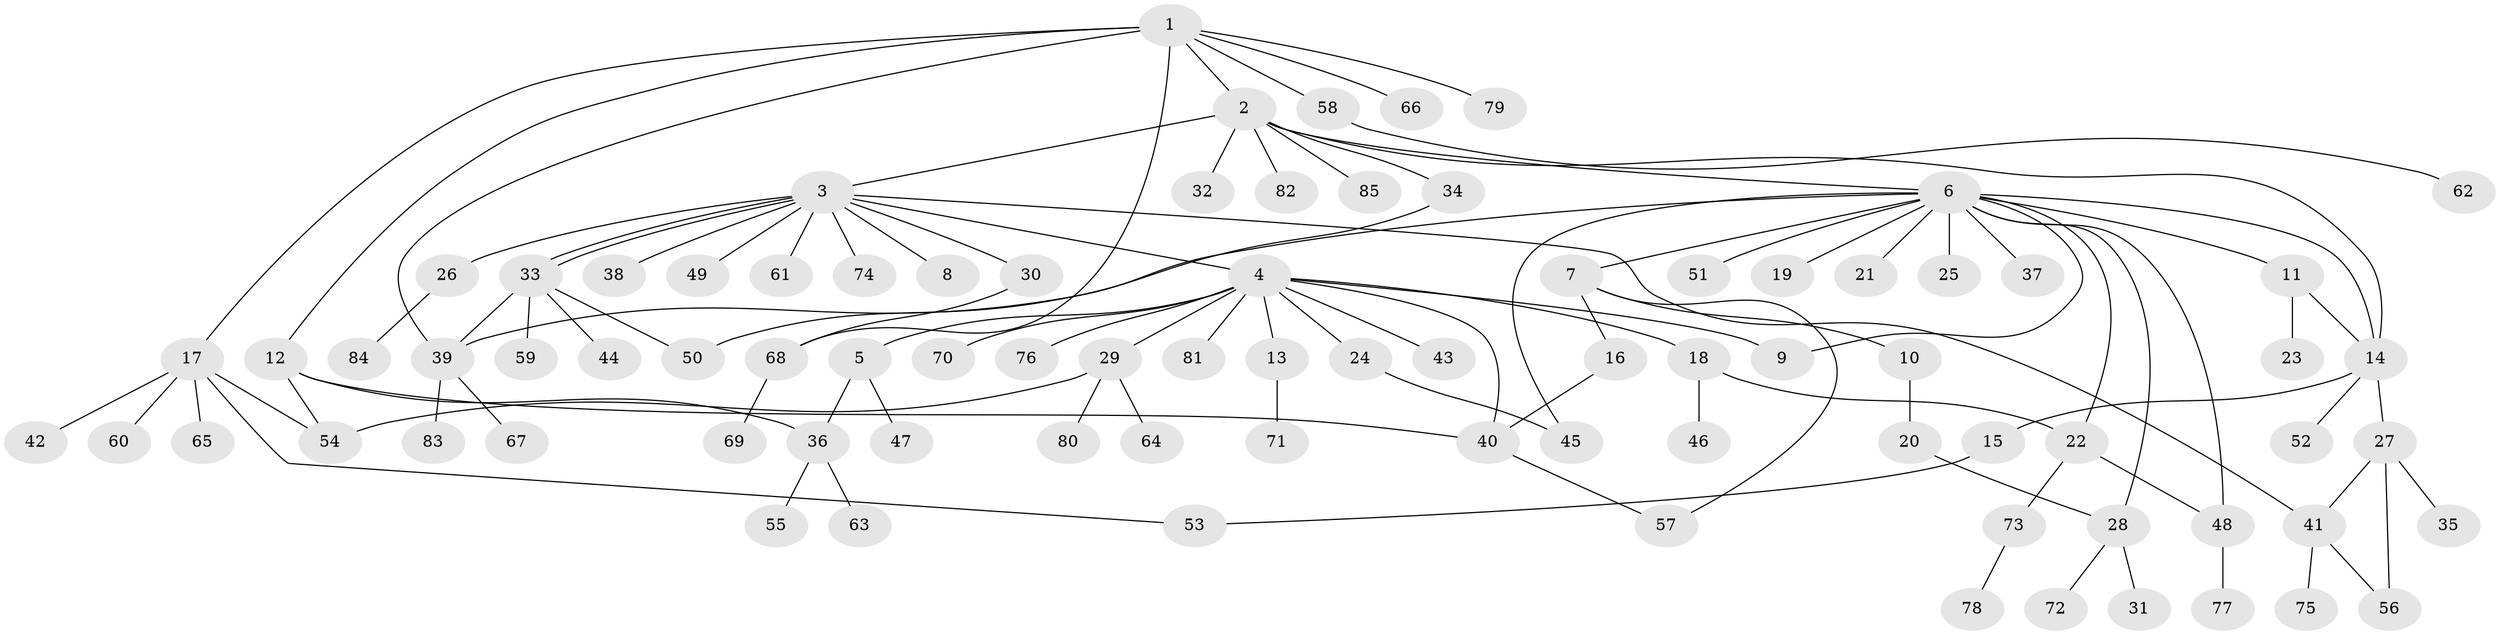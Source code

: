 // Generated by graph-tools (version 1.1) at 2025/35/03/09/25 02:35:24]
// undirected, 85 vertices, 105 edges
graph export_dot {
graph [start="1"]
  node [color=gray90,style=filled];
  1;
  2;
  3;
  4;
  5;
  6;
  7;
  8;
  9;
  10;
  11;
  12;
  13;
  14;
  15;
  16;
  17;
  18;
  19;
  20;
  21;
  22;
  23;
  24;
  25;
  26;
  27;
  28;
  29;
  30;
  31;
  32;
  33;
  34;
  35;
  36;
  37;
  38;
  39;
  40;
  41;
  42;
  43;
  44;
  45;
  46;
  47;
  48;
  49;
  50;
  51;
  52;
  53;
  54;
  55;
  56;
  57;
  58;
  59;
  60;
  61;
  62;
  63;
  64;
  65;
  66;
  67;
  68;
  69;
  70;
  71;
  72;
  73;
  74;
  75;
  76;
  77;
  78;
  79;
  80;
  81;
  82;
  83;
  84;
  85;
  1 -- 2;
  1 -- 12;
  1 -- 17;
  1 -- 39;
  1 -- 58;
  1 -- 66;
  1 -- 68;
  1 -- 79;
  2 -- 3;
  2 -- 6;
  2 -- 14;
  2 -- 32;
  2 -- 34;
  2 -- 82;
  2 -- 85;
  3 -- 4;
  3 -- 8;
  3 -- 26;
  3 -- 30;
  3 -- 33;
  3 -- 33;
  3 -- 38;
  3 -- 41;
  3 -- 49;
  3 -- 61;
  3 -- 74;
  4 -- 5;
  4 -- 9;
  4 -- 13;
  4 -- 18;
  4 -- 24;
  4 -- 29;
  4 -- 40;
  4 -- 43;
  4 -- 70;
  4 -- 76;
  4 -- 81;
  5 -- 36;
  5 -- 47;
  6 -- 7;
  6 -- 9;
  6 -- 11;
  6 -- 14;
  6 -- 19;
  6 -- 21;
  6 -- 22;
  6 -- 25;
  6 -- 28;
  6 -- 37;
  6 -- 39;
  6 -- 45;
  6 -- 48;
  6 -- 51;
  7 -- 10;
  7 -- 16;
  7 -- 57;
  10 -- 20;
  11 -- 14;
  11 -- 23;
  12 -- 36;
  12 -- 40;
  12 -- 54;
  13 -- 71;
  14 -- 15;
  14 -- 27;
  14 -- 52;
  15 -- 53;
  16 -- 40;
  17 -- 42;
  17 -- 53;
  17 -- 54;
  17 -- 60;
  17 -- 65;
  18 -- 22;
  18 -- 46;
  20 -- 28;
  22 -- 48;
  22 -- 73;
  24 -- 45;
  26 -- 84;
  27 -- 35;
  27 -- 41;
  27 -- 56;
  28 -- 31;
  28 -- 72;
  29 -- 54;
  29 -- 64;
  29 -- 80;
  30 -- 68;
  33 -- 39;
  33 -- 44;
  33 -- 50;
  33 -- 59;
  34 -- 50;
  36 -- 55;
  36 -- 63;
  39 -- 67;
  39 -- 83;
  40 -- 57;
  41 -- 56;
  41 -- 75;
  48 -- 77;
  58 -- 62;
  68 -- 69;
  73 -- 78;
}

